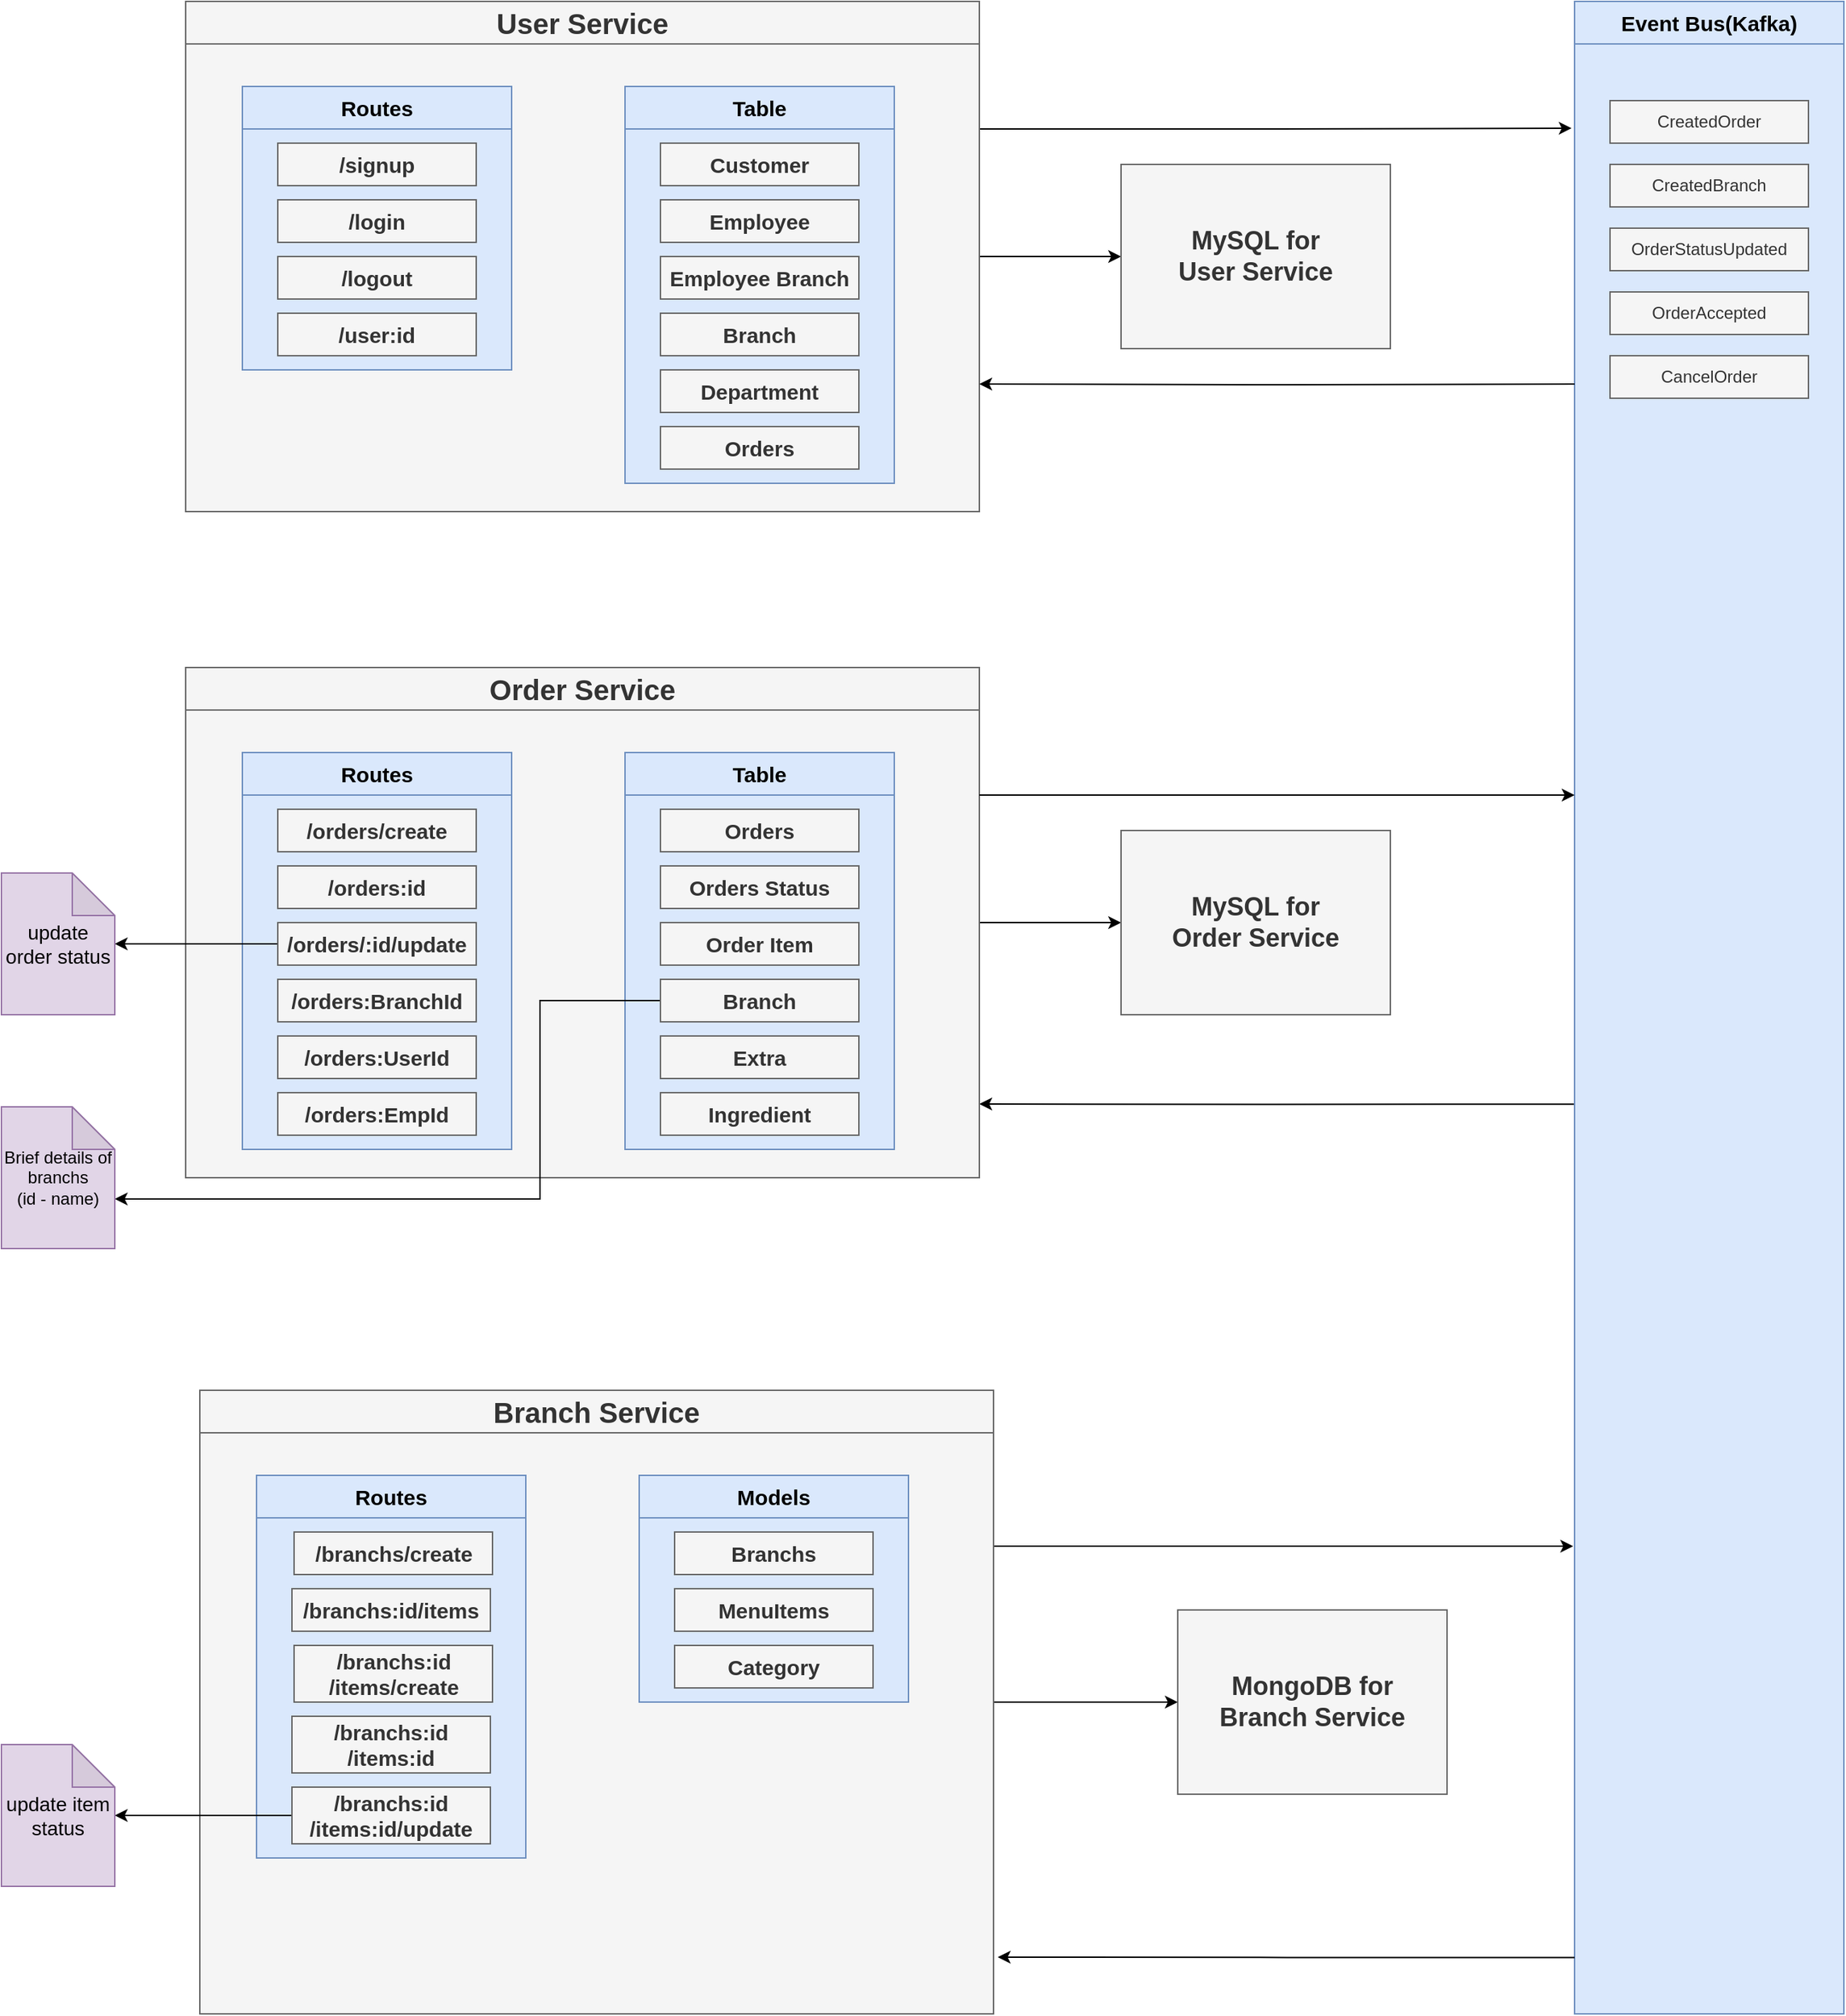 <mxfile version="15.2.9" type="device" pages="4"><diagram id="gjX5mN0F-u3Fe1r2Ud2U" name="routes of microservices"><mxGraphModel dx="2724" dy="762" grid="1" gridSize="10" guides="1" tooltips="1" connect="1" arrows="1" fold="1" page="1" pageScale="1" pageWidth="850" pageHeight="1100" math="0" shadow="0"><root><mxCell id="0"/><mxCell id="1" parent="0"/><mxCell id="JgMnxTpiQkMynEX2_5bx-23" style="edgeStyle=orthogonalEdgeStyle;rounded=0;orthogonalLoop=1;jettySize=auto;html=1;entryX=0;entryY=0.5;entryDx=0;entryDy=0;" parent="1" source="JgMnxTpiQkMynEX2_5bx-8" target="JgMnxTpiQkMynEX2_5bx-22" edge="1"><mxGeometry relative="1" as="geometry"/></mxCell><mxCell id="JgMnxTpiQkMynEX2_5bx-122" style="edgeStyle=orthogonalEdgeStyle;rounded=0;orthogonalLoop=1;jettySize=auto;html=1;exitX=1;exitY=0.25;exitDx=0;exitDy=0;entryX=-0.011;entryY=0.063;entryDx=0;entryDy=0;entryPerimeter=0;" parent="1" source="JgMnxTpiQkMynEX2_5bx-8" target="JgMnxTpiQkMynEX2_5bx-107" edge="1"><mxGeometry relative="1" as="geometry"/></mxCell><mxCell id="JgMnxTpiQkMynEX2_5bx-8" value="" style="rounded=0;whiteSpace=wrap;html=1;fillColor=#f5f5f5;strokeColor=#666666;fontColor=#333333;" parent="1" vertex="1"><mxGeometry x="80" y="20" width="560" height="360" as="geometry"/></mxCell><mxCell id="JgMnxTpiQkMynEX2_5bx-9" value="&lt;b&gt;&lt;font style=&quot;font-size: 20px&quot;&gt;User Service&lt;/font&gt;&lt;/b&gt;" style="rounded=0;whiteSpace=wrap;html=1;fillColor=#f5f5f5;strokeColor=#666666;fontColor=#333333;" parent="1" vertex="1"><mxGeometry x="80" y="20" width="560" height="30" as="geometry"/></mxCell><mxCell id="JgMnxTpiQkMynEX2_5bx-10" value="" style="rounded=0;whiteSpace=wrap;html=1;fillColor=#dae8fc;strokeColor=#6c8ebf;" parent="1" vertex="1"><mxGeometry x="120" y="80" width="190" height="200" as="geometry"/></mxCell><mxCell id="JgMnxTpiQkMynEX2_5bx-11" value="&lt;font size=&quot;1&quot;&gt;&lt;b style=&quot;font-size: 15px&quot;&gt;Routes&lt;/b&gt;&lt;/font&gt;" style="rounded=0;whiteSpace=wrap;html=1;fillColor=#dae8fc;strokeColor=#6c8ebf;" parent="1" vertex="1"><mxGeometry x="120" y="80" width="190" height="30" as="geometry"/></mxCell><mxCell id="JgMnxTpiQkMynEX2_5bx-12" value="" style="rounded=0;whiteSpace=wrap;html=1;fillColor=#dae8fc;strokeColor=#6c8ebf;" parent="1" vertex="1"><mxGeometry x="390" y="80" width="190" height="280" as="geometry"/></mxCell><mxCell id="JgMnxTpiQkMynEX2_5bx-13" value="&lt;font size=&quot;1&quot;&gt;&lt;b style=&quot;font-size: 15px&quot;&gt;Table&lt;/b&gt;&lt;/font&gt;" style="rounded=0;whiteSpace=wrap;html=1;fillColor=#dae8fc;strokeColor=#6c8ebf;" parent="1" vertex="1"><mxGeometry x="390" y="80" width="190" height="30" as="geometry"/></mxCell><mxCell id="JgMnxTpiQkMynEX2_5bx-16" value="&lt;font size=&quot;1&quot;&gt;&lt;b style=&quot;font-size: 15px&quot;&gt;/signup&lt;/b&gt;&lt;/font&gt;" style="rounded=0;whiteSpace=wrap;html=1;fillColor=#f5f5f5;strokeColor=#666666;fontColor=#333333;" parent="1" vertex="1"><mxGeometry x="145" y="120" width="140" height="30" as="geometry"/></mxCell><mxCell id="JgMnxTpiQkMynEX2_5bx-17" value="&lt;font size=&quot;1&quot;&gt;&lt;b style=&quot;font-size: 15px&quot;&gt;/login&lt;/b&gt;&lt;/font&gt;" style="rounded=0;whiteSpace=wrap;html=1;fillColor=#f5f5f5;strokeColor=#666666;fontColor=#333333;" parent="1" vertex="1"><mxGeometry x="145" y="160" width="140" height="30" as="geometry"/></mxCell><mxCell id="JgMnxTpiQkMynEX2_5bx-18" value="&lt;font size=&quot;1&quot;&gt;&lt;b style=&quot;font-size: 15px&quot;&gt;/logout&lt;/b&gt;&lt;/font&gt;" style="rounded=0;whiteSpace=wrap;html=1;fillColor=#f5f5f5;strokeColor=#666666;fontColor=#333333;" parent="1" vertex="1"><mxGeometry x="145" y="200" width="140" height="30" as="geometry"/></mxCell><mxCell id="JgMnxTpiQkMynEX2_5bx-19" value="&lt;font size=&quot;1&quot;&gt;&lt;b style=&quot;font-size: 15px&quot;&gt;/user:id&lt;/b&gt;&lt;/font&gt;" style="rounded=0;whiteSpace=wrap;html=1;fillColor=#f5f5f5;strokeColor=#666666;fontColor=#333333;" parent="1" vertex="1"><mxGeometry x="145" y="240" width="140" height="30" as="geometry"/></mxCell><mxCell id="JgMnxTpiQkMynEX2_5bx-22" value="&lt;b style=&quot;font-size: 18px&quot;&gt;MySQL for&lt;br&gt;User Service&lt;/b&gt;" style="rounded=0;whiteSpace=wrap;html=1;fillColor=#f5f5f5;strokeColor=#666666;fontColor=#333333;" parent="1" vertex="1"><mxGeometry x="740" y="135" width="190" height="130" as="geometry"/></mxCell><mxCell id="JgMnxTpiQkMynEX2_5bx-24" value="&lt;font size=&quot;1&quot;&gt;&lt;b style=&quot;font-size: 15px&quot;&gt;Customer&lt;/b&gt;&lt;/font&gt;" style="rounded=0;whiteSpace=wrap;html=1;fillColor=#f5f5f5;strokeColor=#666666;fontColor=#333333;" parent="1" vertex="1"><mxGeometry x="415" y="120" width="140" height="30" as="geometry"/></mxCell><mxCell id="JgMnxTpiQkMynEX2_5bx-51" style="edgeStyle=orthogonalEdgeStyle;rounded=0;orthogonalLoop=1;jettySize=auto;html=1;entryX=0;entryY=0.5;entryDx=0;entryDy=0;" parent="1" source="JgMnxTpiQkMynEX2_5bx-52" target="JgMnxTpiQkMynEX2_5bx-62" edge="1"><mxGeometry relative="1" as="geometry"/></mxCell><mxCell id="JgMnxTpiQkMynEX2_5bx-117" style="edgeStyle=orthogonalEdgeStyle;rounded=0;orthogonalLoop=1;jettySize=auto;html=1;exitX=0.011;exitY=0.548;exitDx=0;exitDy=0;exitPerimeter=0;" parent="1" source="JgMnxTpiQkMynEX2_5bx-107" edge="1"><mxGeometry relative="1" as="geometry"><mxPoint x="640" y="798" as="targetPoint"/></mxGeometry></mxCell><mxCell id="JgMnxTpiQkMynEX2_5bx-52" value="" style="rounded=0;whiteSpace=wrap;html=1;fillColor=#f5f5f5;strokeColor=#666666;fontColor=#333333;" parent="1" vertex="1"><mxGeometry x="80" y="490" width="560" height="360" as="geometry"/></mxCell><mxCell id="JgMnxTpiQkMynEX2_5bx-53" value="&lt;b&gt;&lt;font style=&quot;font-size: 20px&quot;&gt;Order Service&lt;/font&gt;&lt;/b&gt;" style="rounded=0;whiteSpace=wrap;html=1;fillColor=#f5f5f5;strokeColor=#666666;fontColor=#333333;" parent="1" vertex="1"><mxGeometry x="80" y="490" width="560" height="30" as="geometry"/></mxCell><mxCell id="JgMnxTpiQkMynEX2_5bx-54" value="" style="rounded=0;whiteSpace=wrap;html=1;fillColor=#dae8fc;strokeColor=#6c8ebf;" parent="1" vertex="1"><mxGeometry x="120" y="550" width="190" height="280" as="geometry"/></mxCell><mxCell id="JgMnxTpiQkMynEX2_5bx-55" value="&lt;font size=&quot;1&quot;&gt;&lt;b style=&quot;font-size: 15px&quot;&gt;Routes&lt;/b&gt;&lt;/font&gt;" style="rounded=0;whiteSpace=wrap;html=1;fillColor=#dae8fc;strokeColor=#6c8ebf;" parent="1" vertex="1"><mxGeometry x="120" y="550" width="190" height="30" as="geometry"/></mxCell><mxCell id="JgMnxTpiQkMynEX2_5bx-56" value="" style="rounded=0;whiteSpace=wrap;html=1;fillColor=#dae8fc;strokeColor=#6c8ebf;" parent="1" vertex="1"><mxGeometry x="390" y="550" width="190" height="280" as="geometry"/></mxCell><mxCell id="JgMnxTpiQkMynEX2_5bx-57" value="&lt;font size=&quot;1&quot;&gt;&lt;b style=&quot;font-size: 15px&quot;&gt;Table&lt;/b&gt;&lt;/font&gt;" style="rounded=0;whiteSpace=wrap;html=1;fillColor=#dae8fc;strokeColor=#6c8ebf;" parent="1" vertex="1"><mxGeometry x="390" y="550" width="190" height="30" as="geometry"/></mxCell><mxCell id="JgMnxTpiQkMynEX2_5bx-58" value="&lt;font size=&quot;1&quot;&gt;&lt;b style=&quot;font-size: 15px&quot;&gt;/orders/create&lt;/b&gt;&lt;/font&gt;" style="rounded=0;whiteSpace=wrap;html=1;fillColor=#f5f5f5;strokeColor=#666666;fontColor=#333333;" parent="1" vertex="1"><mxGeometry x="145" y="590" width="140" height="30" as="geometry"/></mxCell><mxCell id="JgMnxTpiQkMynEX2_5bx-59" value="&lt;font size=&quot;1&quot;&gt;&lt;b style=&quot;font-size: 15px&quot;&gt;/orders:id&lt;/b&gt;&lt;/font&gt;" style="rounded=0;whiteSpace=wrap;html=1;fillColor=#f5f5f5;strokeColor=#666666;fontColor=#333333;" parent="1" vertex="1"><mxGeometry x="145" y="630" width="140" height="30" as="geometry"/></mxCell><mxCell id="JgMnxTpiQkMynEX2_5bx-68" value="" style="edgeStyle=orthogonalEdgeStyle;rounded=0;orthogonalLoop=1;jettySize=auto;html=1;" parent="1" source="JgMnxTpiQkMynEX2_5bx-60" target="JgMnxTpiQkMynEX2_5bx-66" edge="1"><mxGeometry relative="1" as="geometry"/></mxCell><mxCell id="JgMnxTpiQkMynEX2_5bx-60" value="&lt;font size=&quot;1&quot;&gt;&lt;b style=&quot;font-size: 15px&quot;&gt;/orders/:id/update&lt;/b&gt;&lt;/font&gt;" style="rounded=0;whiteSpace=wrap;html=1;fillColor=#f5f5f5;strokeColor=#666666;fontColor=#333333;" parent="1" vertex="1"><mxGeometry x="145" y="670" width="140" height="30" as="geometry"/></mxCell><mxCell id="JgMnxTpiQkMynEX2_5bx-62" value="&lt;b style=&quot;font-size: 18px&quot;&gt;MySQL for&lt;br&gt;Order Service&lt;/b&gt;" style="rounded=0;whiteSpace=wrap;html=1;fillColor=#f5f5f5;strokeColor=#666666;fontColor=#333333;" parent="1" vertex="1"><mxGeometry x="740" y="605" width="190" height="130" as="geometry"/></mxCell><mxCell id="JgMnxTpiQkMynEX2_5bx-63" value="&lt;font size=&quot;1&quot;&gt;&lt;b style=&quot;font-size: 15px&quot;&gt;Orders&lt;/b&gt;&lt;/font&gt;" style="rounded=0;whiteSpace=wrap;html=1;fillColor=#f5f5f5;strokeColor=#666666;fontColor=#333333;" parent="1" vertex="1"><mxGeometry x="415" y="590" width="140" height="30" as="geometry"/></mxCell><mxCell id="JgMnxTpiQkMynEX2_5bx-66" value="&lt;font style=&quot;font-size: 14px&quot;&gt;update order status&lt;/font&gt;" style="shape=note;whiteSpace=wrap;html=1;backgroundOutline=1;darkOpacity=0.05;fillColor=#e1d5e7;strokeColor=#9673a6;" parent="1" vertex="1"><mxGeometry x="-50" y="635" width="80" height="100" as="geometry"/></mxCell><mxCell id="JgMnxTpiQkMynEX2_5bx-99" style="edgeStyle=orthogonalEdgeStyle;rounded=0;orthogonalLoop=1;jettySize=auto;html=1;" parent="1" source="JgMnxTpiQkMynEX2_5bx-70" target="JgMnxTpiQkMynEX2_5bx-98" edge="1"><mxGeometry relative="1" as="geometry"/></mxCell><mxCell id="JgMnxTpiQkMynEX2_5bx-115" style="edgeStyle=orthogonalEdgeStyle;rounded=0;orthogonalLoop=1;jettySize=auto;html=1;exitX=1;exitY=0.25;exitDx=0;exitDy=0;" parent="1" source="JgMnxTpiQkMynEX2_5bx-70" edge="1"><mxGeometry relative="1" as="geometry"><mxPoint x="1059" y="1110" as="targetPoint"/></mxGeometry></mxCell><mxCell id="JgMnxTpiQkMynEX2_5bx-70" value="" style="rounded=0;whiteSpace=wrap;html=1;fillColor=#f5f5f5;strokeColor=#666666;fontColor=#333333;" parent="1" vertex="1"><mxGeometry x="90" y="1000" width="560" height="440" as="geometry"/></mxCell><mxCell id="JgMnxTpiQkMynEX2_5bx-71" value="&lt;b&gt;&lt;font style=&quot;font-size: 20px&quot;&gt;Branch Service&lt;/font&gt;&lt;/b&gt;" style="rounded=0;whiteSpace=wrap;html=1;fillColor=#f5f5f5;strokeColor=#666666;fontColor=#333333;" parent="1" vertex="1"><mxGeometry x="90" y="1000" width="560" height="30" as="geometry"/></mxCell><mxCell id="JgMnxTpiQkMynEX2_5bx-72" value="" style="rounded=0;whiteSpace=wrap;html=1;fillColor=#dae8fc;strokeColor=#6c8ebf;" parent="1" vertex="1"><mxGeometry x="130" y="1060" width="190" height="270" as="geometry"/></mxCell><mxCell id="JgMnxTpiQkMynEX2_5bx-73" value="&lt;font size=&quot;1&quot;&gt;&lt;b style=&quot;font-size: 15px&quot;&gt;Routes&lt;/b&gt;&lt;/font&gt;" style="rounded=0;whiteSpace=wrap;html=1;fillColor=#dae8fc;strokeColor=#6c8ebf;" parent="1" vertex="1"><mxGeometry x="130" y="1060" width="190" height="30" as="geometry"/></mxCell><mxCell id="JgMnxTpiQkMynEX2_5bx-74" value="" style="rounded=0;whiteSpace=wrap;html=1;fillColor=#dae8fc;strokeColor=#6c8ebf;" parent="1" vertex="1"><mxGeometry x="400" y="1060" width="190" height="160" as="geometry"/></mxCell><mxCell id="JgMnxTpiQkMynEX2_5bx-75" value="&lt;font size=&quot;1&quot;&gt;&lt;b style=&quot;font-size: 15px&quot;&gt;Models&lt;/b&gt;&lt;/font&gt;" style="rounded=0;whiteSpace=wrap;html=1;fillColor=#dae8fc;strokeColor=#6c8ebf;" parent="1" vertex="1"><mxGeometry x="400" y="1060" width="190" height="30" as="geometry"/></mxCell><mxCell id="JgMnxTpiQkMynEX2_5bx-76" value="&lt;font size=&quot;1&quot;&gt;&lt;b style=&quot;font-size: 15px&quot;&gt;/branchs/create&lt;/b&gt;&lt;/font&gt;" style="rounded=0;whiteSpace=wrap;html=1;fillColor=#f5f5f5;strokeColor=#666666;fontColor=#333333;" parent="1" vertex="1"><mxGeometry x="156.5" y="1100" width="140" height="30" as="geometry"/></mxCell><mxCell id="JgMnxTpiQkMynEX2_5bx-77" value="&lt;font size=&quot;1&quot;&gt;&lt;b style=&quot;font-size: 15px&quot;&gt;/branchs:id/items&lt;/b&gt;&lt;/font&gt;" style="rounded=0;whiteSpace=wrap;html=1;fillColor=#f5f5f5;strokeColor=#666666;fontColor=#333333;" parent="1" vertex="1"><mxGeometry x="155" y="1140" width="140" height="30" as="geometry"/></mxCell><mxCell id="JgMnxTpiQkMynEX2_5bx-79" value="&lt;b style=&quot;font-size: 15px&quot;&gt;/branchs:id&lt;br&gt;/items/create&lt;/b&gt;" style="rounded=0;whiteSpace=wrap;html=1;fillColor=#f5f5f5;strokeColor=#666666;fontColor=#333333;" parent="1" vertex="1"><mxGeometry x="156.5" y="1180" width="140" height="40" as="geometry"/></mxCell><mxCell id="JgMnxTpiQkMynEX2_5bx-80" value="&lt;font size=&quot;1&quot;&gt;&lt;b style=&quot;font-size: 15px&quot;&gt;Branchs&lt;/b&gt;&lt;/font&gt;" style="rounded=0;whiteSpace=wrap;html=1;fillColor=#f5f5f5;strokeColor=#666666;fontColor=#333333;" parent="1" vertex="1"><mxGeometry x="425" y="1100" width="140" height="30" as="geometry"/></mxCell><mxCell id="JgMnxTpiQkMynEX2_5bx-96" style="edgeStyle=orthogonalEdgeStyle;rounded=0;orthogonalLoop=1;jettySize=auto;html=1;exitX=0;exitY=0.5;exitDx=0;exitDy=0;" parent="1" target="JgMnxTpiQkMynEX2_5bx-95" edge="1" source="JgMnxTpiQkMynEX2_5bx-124"><mxGeometry relative="1" as="geometry"><mxPoint x="156.5" y="1350" as="sourcePoint"/></mxGeometry></mxCell><mxCell id="JgMnxTpiQkMynEX2_5bx-94" value="&lt;b style=&quot;font-size: 15px&quot;&gt;/branchs:id&lt;br&gt;/items:id&lt;/b&gt;" style="rounded=0;whiteSpace=wrap;html=1;fillColor=#f5f5f5;strokeColor=#666666;fontColor=#333333;" parent="1" vertex="1"><mxGeometry x="155" y="1230" width="140" height="40" as="geometry"/></mxCell><mxCell id="JgMnxTpiQkMynEX2_5bx-95" value="&lt;font style=&quot;font-size: 14px&quot;&gt;update item status&lt;/font&gt;" style="shape=note;whiteSpace=wrap;html=1;backgroundOutline=1;darkOpacity=0.05;fillColor=#e1d5e7;strokeColor=#9673a6;" parent="1" vertex="1"><mxGeometry x="-50" y="1250" width="80" height="100" as="geometry"/></mxCell><mxCell id="JgMnxTpiQkMynEX2_5bx-97" value="&lt;font size=&quot;1&quot;&gt;&lt;b style=&quot;font-size: 15px&quot;&gt;MenuItems&lt;br&gt;&lt;/b&gt;&lt;/font&gt;" style="rounded=0;whiteSpace=wrap;html=1;fillColor=#f5f5f5;strokeColor=#666666;fontColor=#333333;" parent="1" vertex="1"><mxGeometry x="425" y="1140" width="140" height="30" as="geometry"/></mxCell><mxCell id="JgMnxTpiQkMynEX2_5bx-98" value="&lt;b style=&quot;font-size: 18px&quot;&gt;MongoDB for&lt;br&gt;Branch Service&lt;/b&gt;" style="rounded=0;whiteSpace=wrap;html=1;fillColor=#f5f5f5;strokeColor=#666666;fontColor=#333333;" parent="1" vertex="1"><mxGeometry x="780" y="1155" width="190" height="130" as="geometry"/></mxCell><mxCell id="JgMnxTpiQkMynEX2_5bx-100" value="&lt;font size=&quot;1&quot;&gt;&lt;b style=&quot;font-size: 15px&quot;&gt;Orders&lt;/b&gt;&lt;/font&gt;" style="rounded=0;whiteSpace=wrap;html=1;fillColor=#f5f5f5;strokeColor=#666666;fontColor=#333333;" parent="1" vertex="1"><mxGeometry x="415" y="320" width="140" height="30" as="geometry"/></mxCell><mxCell id="JgMnxTpiQkMynEX2_5bx-103" value="&lt;font size=&quot;1&quot;&gt;&lt;b style=&quot;font-size: 15px&quot;&gt;Orders Status&lt;/b&gt;&lt;/font&gt;" style="rounded=0;whiteSpace=wrap;html=1;fillColor=#f5f5f5;strokeColor=#666666;fontColor=#333333;" parent="1" vertex="1"><mxGeometry x="415" y="630" width="140" height="30" as="geometry"/></mxCell><mxCell id="JgMnxTpiQkMynEX2_5bx-106" style="edgeStyle=orthogonalEdgeStyle;rounded=0;orthogonalLoop=1;jettySize=auto;html=1;exitX=0;exitY=0.5;exitDx=0;exitDy=0;entryX=0;entryY=0;entryDx=80;entryDy=65;entryPerimeter=0;" parent="1" source="LYbk55nqM_P-4osaIyl1-2" target="JgMnxTpiQkMynEX2_5bx-105" edge="1"><mxGeometry relative="1" as="geometry"><mxPoint x="60" y="865" as="targetPoint"/><Array as="points"><mxPoint x="330" y="725"/><mxPoint x="330" y="865"/><mxPoint x="30" y="865"/></Array></mxGeometry></mxCell><mxCell id="JgMnxTpiQkMynEX2_5bx-104" value="&lt;font size=&quot;1&quot;&gt;&lt;b style=&quot;font-size: 15px&quot;&gt;Order Item&lt;/b&gt;&lt;/font&gt;" style="rounded=0;whiteSpace=wrap;html=1;fillColor=#f5f5f5;strokeColor=#666666;fontColor=#333333;" parent="1" vertex="1"><mxGeometry x="415" y="670" width="140" height="30" as="geometry"/></mxCell><mxCell id="JgMnxTpiQkMynEX2_5bx-105" value="Brief details of branchs&lt;br&gt;(id - name)" style="shape=note;whiteSpace=wrap;html=1;backgroundOutline=1;darkOpacity=0.05;fillColor=#e1d5e7;strokeColor=#9673a6;" parent="1" vertex="1"><mxGeometry x="-50" y="800" width="80" height="100" as="geometry"/></mxCell><mxCell id="JgMnxTpiQkMynEX2_5bx-107" value="" style="rounded=0;whiteSpace=wrap;html=1;fillColor=#dae8fc;strokeColor=#6c8ebf;" parent="1" vertex="1"><mxGeometry x="1060" y="20" width="190" height="1420" as="geometry"/></mxCell><mxCell id="JgMnxTpiQkMynEX2_5bx-108" value="&lt;font size=&quot;1&quot;&gt;&lt;b style=&quot;font-size: 15px&quot;&gt;Event Bus(Kafka)&lt;/b&gt;&lt;/font&gt;" style="rounded=0;whiteSpace=wrap;html=1;fillColor=#dae8fc;strokeColor=#6c8ebf;" parent="1" vertex="1"><mxGeometry x="1060" y="20" width="190" height="30" as="geometry"/></mxCell><mxCell id="JgMnxTpiQkMynEX2_5bx-110" value="CreatedOrder" style="rounded=0;whiteSpace=wrap;html=1;fillColor=#f5f5f5;strokeColor=#666666;fontColor=#333333;" parent="1" vertex="1"><mxGeometry x="1085" y="90" width="140" height="30" as="geometry"/></mxCell><mxCell id="JgMnxTpiQkMynEX2_5bx-113" value="CreatedBranch" style="rounded=0;whiteSpace=wrap;html=1;fillColor=#f5f5f5;strokeColor=#666666;fontColor=#333333;" parent="1" vertex="1"><mxGeometry x="1085" y="135" width="140" height="30" as="geometry"/></mxCell><mxCell id="JgMnxTpiQkMynEX2_5bx-114" value="OrderStatusUpdated" style="rounded=0;whiteSpace=wrap;html=1;fillColor=#f5f5f5;strokeColor=#666666;fontColor=#333333;" parent="1" vertex="1"><mxGeometry x="1085" y="180" width="140" height="30" as="geometry"/></mxCell><mxCell id="JgMnxTpiQkMynEX2_5bx-120" style="edgeStyle=orthogonalEdgeStyle;rounded=0;orthogonalLoop=1;jettySize=auto;html=1;exitX=0;exitY=0.972;exitDx=0;exitDy=0;exitPerimeter=0;" parent="1" source="JgMnxTpiQkMynEX2_5bx-107" edge="1"><mxGeometry relative="1" as="geometry"><mxPoint x="1060" y="1270" as="sourcePoint"/><mxPoint x="653" y="1400" as="targetPoint"/></mxGeometry></mxCell><mxCell id="JgMnxTpiQkMynEX2_5bx-121" style="edgeStyle=orthogonalEdgeStyle;rounded=0;orthogonalLoop=1;jettySize=auto;html=1;exitX=1;exitY=0.25;exitDx=0;exitDy=0;" parent="1" source="JgMnxTpiQkMynEX2_5bx-52" edge="1"><mxGeometry relative="1" as="geometry"><mxPoint x="650" y="770" as="sourcePoint"/><mxPoint x="1060" y="580" as="targetPoint"/></mxGeometry></mxCell><mxCell id="JgMnxTpiQkMynEX2_5bx-123" style="edgeStyle=orthogonalEdgeStyle;rounded=0;orthogonalLoop=1;jettySize=auto;html=1;entryX=1;entryY=0.75;entryDx=0;entryDy=0;" parent="1" target="JgMnxTpiQkMynEX2_5bx-8" edge="1"><mxGeometry relative="1" as="geometry"><mxPoint x="1060" y="290" as="sourcePoint"/><mxPoint x="1070.95" y="120.45" as="targetPoint"/></mxGeometry></mxCell><mxCell id="JgMnxTpiQkMynEX2_5bx-124" value="&lt;b style=&quot;font-size: 15px&quot;&gt;/branchs:id&lt;br&gt;/items:id/update&lt;/b&gt;" style="rounded=0;whiteSpace=wrap;html=1;fillColor=#f5f5f5;strokeColor=#666666;fontColor=#333333;" parent="1" vertex="1"><mxGeometry x="155" y="1280" width="140" height="40" as="geometry"/></mxCell><mxCell id="LYbk55nqM_P-4osaIyl1-1" value="&lt;font size=&quot;1&quot;&gt;&lt;b style=&quot;font-size: 15px&quot;&gt;Category&lt;br&gt;&lt;/b&gt;&lt;/font&gt;" style="rounded=0;whiteSpace=wrap;html=1;fillColor=#f5f5f5;strokeColor=#666666;fontColor=#333333;" vertex="1" parent="1"><mxGeometry x="425" y="1180" width="140" height="30" as="geometry"/></mxCell><mxCell id="LYbk55nqM_P-4osaIyl1-2" value="&lt;font size=&quot;1&quot;&gt;&lt;b style=&quot;font-size: 15px&quot;&gt;Branch&lt;/b&gt;&lt;/font&gt;" style="rounded=0;whiteSpace=wrap;html=1;fillColor=#f5f5f5;strokeColor=#666666;fontColor=#333333;" vertex="1" parent="1"><mxGeometry x="415" y="710" width="140" height="30" as="geometry"/></mxCell><mxCell id="LYbk55nqM_P-4osaIyl1-3" value="&lt;font size=&quot;1&quot;&gt;&lt;b style=&quot;font-size: 15px&quot;&gt;Extra&lt;/b&gt;&lt;/font&gt;" style="rounded=0;whiteSpace=wrap;html=1;fillColor=#f5f5f5;strokeColor=#666666;fontColor=#333333;" vertex="1" parent="1"><mxGeometry x="415" y="750" width="140" height="30" as="geometry"/></mxCell><mxCell id="LYbk55nqM_P-4osaIyl1-4" value="&lt;font size=&quot;1&quot;&gt;&lt;b style=&quot;font-size: 15px&quot;&gt;Ingredient&lt;/b&gt;&lt;/font&gt;" style="rounded=0;whiteSpace=wrap;html=1;fillColor=#f5f5f5;strokeColor=#666666;fontColor=#333333;" vertex="1" parent="1"><mxGeometry x="415" y="790" width="140" height="30" as="geometry"/></mxCell><mxCell id="LYbk55nqM_P-4osaIyl1-5" value="&lt;font size=&quot;1&quot;&gt;&lt;b style=&quot;font-size: 15px&quot;&gt;Employee&lt;/b&gt;&lt;/font&gt;" style="rounded=0;whiteSpace=wrap;html=1;fillColor=#f5f5f5;strokeColor=#666666;fontColor=#333333;" vertex="1" parent="1"><mxGeometry x="415" y="160" width="140" height="30" as="geometry"/></mxCell><mxCell id="LYbk55nqM_P-4osaIyl1-6" value="&lt;font size=&quot;1&quot;&gt;&lt;b style=&quot;font-size: 15px&quot;&gt;Employee Branch&lt;/b&gt;&lt;/font&gt;" style="rounded=0;whiteSpace=wrap;html=1;fillColor=#f5f5f5;strokeColor=#666666;fontColor=#333333;" vertex="1" parent="1"><mxGeometry x="415" y="200" width="140" height="30" as="geometry"/></mxCell><mxCell id="LYbk55nqM_P-4osaIyl1-7" value="&lt;font size=&quot;1&quot;&gt;&lt;b style=&quot;font-size: 15px&quot;&gt;Branch&lt;/b&gt;&lt;/font&gt;" style="rounded=0;whiteSpace=wrap;html=1;fillColor=#f5f5f5;strokeColor=#666666;fontColor=#333333;" vertex="1" parent="1"><mxGeometry x="415" y="240" width="140" height="30" as="geometry"/></mxCell><mxCell id="LYbk55nqM_P-4osaIyl1-8" value="&lt;font size=&quot;1&quot;&gt;&lt;b style=&quot;font-size: 15px&quot;&gt;Department&lt;/b&gt;&lt;/font&gt;" style="rounded=0;whiteSpace=wrap;html=1;fillColor=#f5f5f5;strokeColor=#666666;fontColor=#333333;" vertex="1" parent="1"><mxGeometry x="415" y="280" width="140" height="30" as="geometry"/></mxCell><mxCell id="U-ZQJ5EXeUUC41mJSK_p-2" value="&lt;font size=&quot;1&quot;&gt;&lt;b style=&quot;font-size: 15px&quot;&gt;/orders:BranchId&lt;/b&gt;&lt;/font&gt;" style="rounded=0;whiteSpace=wrap;html=1;fillColor=#f5f5f5;strokeColor=#666666;fontColor=#333333;" vertex="1" parent="1"><mxGeometry x="145" y="710" width="140" height="30" as="geometry"/></mxCell><mxCell id="U-ZQJ5EXeUUC41mJSK_p-3" value="&lt;font size=&quot;1&quot;&gt;&lt;b style=&quot;font-size: 15px&quot;&gt;/orders:UserId&lt;/b&gt;&lt;/font&gt;" style="rounded=0;whiteSpace=wrap;html=1;fillColor=#f5f5f5;strokeColor=#666666;fontColor=#333333;" vertex="1" parent="1"><mxGeometry x="145" y="750" width="140" height="30" as="geometry"/></mxCell><mxCell id="U-ZQJ5EXeUUC41mJSK_p-4" value="&lt;font size=&quot;1&quot;&gt;&lt;b style=&quot;font-size: 15px&quot;&gt;/orders:EmpId&lt;/b&gt;&lt;/font&gt;" style="rounded=0;whiteSpace=wrap;html=1;fillColor=#f5f5f5;strokeColor=#666666;fontColor=#333333;" vertex="1" parent="1"><mxGeometry x="145" y="790" width="140" height="30" as="geometry"/></mxCell><mxCell id="U-ZQJ5EXeUUC41mJSK_p-5" value="OrderAccepted" style="rounded=0;whiteSpace=wrap;html=1;fillColor=#f5f5f5;strokeColor=#666666;fontColor=#333333;" vertex="1" parent="1"><mxGeometry x="1085" y="225" width="140" height="30" as="geometry"/></mxCell><mxCell id="U-ZQJ5EXeUUC41mJSK_p-6" value="CancelOrder" style="rounded=0;whiteSpace=wrap;html=1;fillColor=#f5f5f5;strokeColor=#666666;fontColor=#333333;" vertex="1" parent="1"><mxGeometry x="1085" y="270" width="140" height="30" as="geometry"/></mxCell></root></mxGraphModel></diagram><diagram id="MYneI5d0r73UGChYN2cp" name="kubernetes comunication"><mxGraphModel dx="1874" dy="762" grid="1" gridSize="10" guides="1" tooltips="1" connect="1" arrows="1" fold="1" page="1" pageScale="1" pageWidth="850" pageHeight="1100" math="0" shadow="0"><root><mxCell id="Z1D8fP_1W4MJ8vGwT7nb-0"/><mxCell id="Z1D8fP_1W4MJ8vGwT7nb-1" parent="Z1D8fP_1W4MJ8vGwT7nb-0"/><mxCell id="b1BaIpXYy5uYJm1EMQRi-0" value="" style="rounded=0;whiteSpace=wrap;html=1;fillColor=#f5f5f5;strokeColor=#666666;fontColor=#333333;" parent="Z1D8fP_1W4MJ8vGwT7nb-1" vertex="1"><mxGeometry x="150" y="385" width="860" height="295" as="geometry"/></mxCell><mxCell id="b1BaIpXYy5uYJm1EMQRi-1" value="&lt;b&gt;&lt;font style=&quot;font-size: 20px&quot;&gt;Kubernetes cluster&lt;/font&gt;&lt;/b&gt;" style="rounded=0;whiteSpace=wrap;html=1;fillColor=#f5f5f5;strokeColor=#666666;fontColor=#333333;" parent="Z1D8fP_1W4MJ8vGwT7nb-1" vertex="1"><mxGeometry x="150" y="385" width="860" height="30" as="geometry"/></mxCell><mxCell id="b1BaIpXYy5uYJm1EMQRi-2" value="" style="rounded=0;whiteSpace=wrap;html=1;" parent="Z1D8fP_1W4MJ8vGwT7nb-1" vertex="1"><mxGeometry x="180" y="435" width="820" height="225" as="geometry"/></mxCell><mxCell id="b1BaIpXYy5uYJm1EMQRi-3" value="&lt;font size=&quot;1&quot;&gt;&lt;b style=&quot;font-size: 15px&quot;&gt;Node&lt;/b&gt;&lt;/font&gt;" style="rounded=1;whiteSpace=wrap;html=1;" parent="Z1D8fP_1W4MJ8vGwT7nb-1" vertex="1"><mxGeometry x="180" y="435" width="820" height="30" as="geometry"/></mxCell><mxCell id="b1BaIpXYy5uYJm1EMQRi-17" value="" style="rounded=0;whiteSpace=wrap;html=1;fillColor=#f5f5f5;strokeColor=#666666;fontColor=#333333;" parent="Z1D8fP_1W4MJ8vGwT7nb-1" vertex="1"><mxGeometry x="560" y="500" width="120" height="140" as="geometry"/></mxCell><mxCell id="b1BaIpXYy5uYJm1EMQRi-4" value="" style="rounded=0;whiteSpace=wrap;html=1;fillColor=#f5f5f5;strokeColor=#666666;fontColor=#333333;" parent="Z1D8fP_1W4MJ8vGwT7nb-1" vertex="1"><mxGeometry x="480" y="490" width="190" height="140" as="geometry"/></mxCell><mxCell id="b1BaIpXYy5uYJm1EMQRi-15" value="&lt;b&gt;&lt;font style=&quot;font-size: 14px&quot;&gt;User Service Image&lt;/font&gt;&lt;/b&gt;" style="rounded=0;whiteSpace=wrap;html=1;fillColor=#dae8fc;strokeColor=#6c8ebf;" parent="Z1D8fP_1W4MJ8vGwT7nb-1" vertex="1"><mxGeometry x="495" y="535" width="160" height="50" as="geometry"/></mxCell><mxCell id="b1BaIpXYy5uYJm1EMQRi-5" value="&lt;font size=&quot;1&quot;&gt;&lt;b style=&quot;font-size: 15px&quot;&gt;Pods&lt;/b&gt;&lt;/font&gt;" style="rounded=0;whiteSpace=wrap;html=1;fillColor=#f5f5f5;strokeColor=#666666;fontColor=#333333;" parent="Z1D8fP_1W4MJ8vGwT7nb-1" vertex="1"><mxGeometry x="480" y="490" width="190" height="30" as="geometry"/></mxCell><mxCell id="b1BaIpXYy5uYJm1EMQRi-16" value="&lt;font size=&quot;1&quot;&gt;&lt;b style=&quot;font-size: 14px&quot;&gt;ClusterIP Service&lt;/b&gt;&lt;/font&gt;" style="rounded=0;whiteSpace=wrap;html=1;fillColor=#f8cecc;strokeColor=#b85450;" parent="Z1D8fP_1W4MJ8vGwT7nb-1" vertex="1"><mxGeometry x="480" y="610" width="130" height="30" as="geometry"/></mxCell><mxCell id="b1BaIpXYy5uYJm1EMQRi-18" value="&lt;font size=&quot;1&quot;&gt;&lt;b style=&quot;font-size: 14px&quot;&gt;Deployment&lt;/b&gt;&lt;/font&gt;" style="rounded=0;whiteSpace=wrap;html=1;fillColor=#fff2cc;strokeColor=#d6b656;" parent="Z1D8fP_1W4MJ8vGwT7nb-1" vertex="1"><mxGeometry x="610" y="610" width="90" height="30" as="geometry"/></mxCell><mxCell id="b1BaIpXYy5uYJm1EMQRi-19" value="" style="rounded=0;whiteSpace=wrap;html=1;fillColor=#f5f5f5;strokeColor=#666666;fontColor=#333333;" parent="Z1D8fP_1W4MJ8vGwT7nb-1" vertex="1"><mxGeometry x="850" y="495" width="120" height="140" as="geometry"/></mxCell><mxCell id="b1BaIpXYy5uYJm1EMQRi-20" value="" style="rounded=0;whiteSpace=wrap;html=1;fillColor=#f5f5f5;strokeColor=#666666;fontColor=#333333;" parent="Z1D8fP_1W4MJ8vGwT7nb-1" vertex="1"><mxGeometry x="770" y="485" width="190" height="140" as="geometry"/></mxCell><mxCell id="b1BaIpXYy5uYJm1EMQRi-21" value="&lt;b&gt;&lt;font style=&quot;font-size: 14px&quot;&gt;Order Service Image&lt;/font&gt;&lt;/b&gt;" style="rounded=0;whiteSpace=wrap;html=1;fillColor=#dae8fc;strokeColor=#6c8ebf;" parent="Z1D8fP_1W4MJ8vGwT7nb-1" vertex="1"><mxGeometry x="785" y="530" width="160" height="50" as="geometry"/></mxCell><mxCell id="b1BaIpXYy5uYJm1EMQRi-22" value="&lt;font size=&quot;1&quot;&gt;&lt;b style=&quot;font-size: 15px&quot;&gt;Pods&lt;/b&gt;&lt;/font&gt;" style="rounded=0;whiteSpace=wrap;html=1;fillColor=#f5f5f5;strokeColor=#666666;fontColor=#333333;" parent="Z1D8fP_1W4MJ8vGwT7nb-1" vertex="1"><mxGeometry x="770" y="485" width="190" height="30" as="geometry"/></mxCell><mxCell id="b1BaIpXYy5uYJm1EMQRi-23" value="&lt;font size=&quot;1&quot;&gt;&lt;b style=&quot;font-size: 14px&quot;&gt;ClusterIP Service&lt;/b&gt;&lt;/font&gt;" style="rounded=0;whiteSpace=wrap;html=1;fillColor=#f8cecc;strokeColor=#b85450;" parent="Z1D8fP_1W4MJ8vGwT7nb-1" vertex="1"><mxGeometry x="770" y="605" width="130" height="30" as="geometry"/></mxCell><mxCell id="b1BaIpXYy5uYJm1EMQRi-24" value="&lt;font size=&quot;1&quot;&gt;&lt;b style=&quot;font-size: 14px&quot;&gt;Deployment&lt;/b&gt;&lt;/font&gt;" style="rounded=0;whiteSpace=wrap;html=1;fillColor=#fff2cc;strokeColor=#d6b656;" parent="Z1D8fP_1W4MJ8vGwT7nb-1" vertex="1"><mxGeometry x="900" y="605" width="90" height="30" as="geometry"/></mxCell><mxCell id="S2-AqfFl3df1nfKSjMVm-0" value="" style="rounded=0;whiteSpace=wrap;html=1;fillColor=#f5f5f5;strokeColor=#666666;fontColor=#333333;" parent="Z1D8fP_1W4MJ8vGwT7nb-1" vertex="1"><mxGeometry x="280" y="495" width="120" height="140" as="geometry"/></mxCell><mxCell id="S2-AqfFl3df1nfKSjMVm-1" value="" style="rounded=0;whiteSpace=wrap;html=1;fillColor=#f5f5f5;strokeColor=#666666;fontColor=#333333;" parent="Z1D8fP_1W4MJ8vGwT7nb-1" vertex="1"><mxGeometry x="200" y="485" width="190" height="140" as="geometry"/></mxCell><mxCell id="S2-AqfFl3df1nfKSjMVm-2" value="&lt;b&gt;&lt;font style=&quot;font-size: 14px&quot;&gt;Branch Service Image&lt;/font&gt;&lt;/b&gt;" style="rounded=0;whiteSpace=wrap;html=1;fillColor=#dae8fc;strokeColor=#6c8ebf;" parent="Z1D8fP_1W4MJ8vGwT7nb-1" vertex="1"><mxGeometry x="215" y="530" width="160" height="50" as="geometry"/></mxCell><mxCell id="S2-AqfFl3df1nfKSjMVm-3" value="&lt;font size=&quot;1&quot;&gt;&lt;b style=&quot;font-size: 15px&quot;&gt;Pods&lt;/b&gt;&lt;/font&gt;" style="rounded=0;whiteSpace=wrap;html=1;fillColor=#f5f5f5;strokeColor=#666666;fontColor=#333333;" parent="Z1D8fP_1W4MJ8vGwT7nb-1" vertex="1"><mxGeometry x="200" y="485" width="190" height="30" as="geometry"/></mxCell><mxCell id="S2-AqfFl3df1nfKSjMVm-4" value="&lt;font size=&quot;1&quot;&gt;&lt;b style=&quot;font-size: 14px&quot;&gt;ClusterIP Service&lt;/b&gt;&lt;/font&gt;" style="rounded=0;whiteSpace=wrap;html=1;fillColor=#f8cecc;strokeColor=#b85450;" parent="Z1D8fP_1W4MJ8vGwT7nb-1" vertex="1"><mxGeometry x="200" y="605" width="130" height="30" as="geometry"/></mxCell><mxCell id="S2-AqfFl3df1nfKSjMVm-5" value="&lt;font size=&quot;1&quot;&gt;&lt;b style=&quot;font-size: 14px&quot;&gt;Deployment&lt;/b&gt;&lt;/font&gt;" style="rounded=0;whiteSpace=wrap;html=1;fillColor=#fff2cc;strokeColor=#d6b656;" parent="Z1D8fP_1W4MJ8vGwT7nb-1" vertex="1"><mxGeometry x="330" y="605" width="90" height="30" as="geometry"/></mxCell><mxCell id="S2-AqfFl3df1nfKSjMVm-44" value="&lt;b&gt;&lt;font style=&quot;font-size: 18px&quot;&gt;ClusterIP sevice allows others pods to comunicate with each others&lt;/font&gt;&lt;/b&gt;" style="rounded=0;whiteSpace=wrap;html=1;fillColor=#d5e8d4;strokeColor=#82b366;" parent="Z1D8fP_1W4MJ8vGwT7nb-1" vertex="1"><mxGeometry x="160" y="740" width="860" height="60" as="geometry"/></mxCell><mxCell id="S2-AqfFl3df1nfKSjMVm-45" value="&lt;b&gt;&lt;font style=&quot;font-size: 18px&quot;&gt;Deployment sevice apply changes to &lt;/font&gt;&lt;/b&gt;&lt;b&gt;&lt;font style=&quot;font-size: 18px&quot;&gt;pods&lt;/font&gt;&lt;/b&gt;&lt;b&gt;&lt;font style=&quot;font-size: 18px&quot;&gt;&lt;br&gt;and make sure that all pods is running sucessfully&lt;br&gt;&lt;/font&gt;&lt;/b&gt;" style="rounded=0;whiteSpace=wrap;html=1;fillColor=#d5e8d4;strokeColor=#82b366;" parent="Z1D8fP_1W4MJ8vGwT7nb-1" vertex="1"><mxGeometry x="160" y="830" width="860" height="60" as="geometry"/></mxCell></root></mxGraphModel></diagram><diagram id="EuZn9d5jvvoNld4x6McB" name="Order DB Diagram"><mxGraphModel dx="1874" dy="762" grid="1" gridSize="10" guides="1" tooltips="1" connect="1" arrows="1" fold="1" page="1" pageScale="1" pageWidth="850" pageHeight="1100" math="0" shadow="0"><root><mxCell id="Ho-nNrx01n5lKmMtWz6F-0"/><mxCell id="Ho-nNrx01n5lKmMtWz6F-1" parent="Ho-nNrx01n5lKmMtWz6F-0"/><mxCell id="Ho-nNrx01n5lKmMtWz6F-26" value="Order" style="swimlane;childLayout=stackLayout;horizontal=1;startSize=30;horizontalStack=0;rounded=0;fontSize=14;fontStyle=0;strokeWidth=2;resizeParent=0;resizeLast=1;shadow=1;dashed=0;align=center;fillColor=#EDD7BE;" vertex="1" parent="Ho-nNrx01n5lKmMtWz6F-1"><mxGeometry x="450" y="50" width="280" height="210" as="geometry"/></mxCell><mxCell id="Ho-nNrx01n5lKmMtWz6F-27" value="id: PK,Num&#10;CustomerId: FK,Num&#10;BranchId: FK,Num&#10;EmployeeId: FK,Num&#10;OrderDate: Date&#10;DeliveryDate: Date&#10;OrderType: Num&#10;DeliveryManId: FK,Num&#10;OrderStatusId: FK,Num" style="align=left;strokeColor=none;fillColor=#FFE6CC;spacingLeft=4;fontSize=15;verticalAlign=top;resizable=0;rotatable=0;part=1;fontFamily=Verdana;" vertex="1" parent="Ho-nNrx01n5lKmMtWz6F-26"><mxGeometry y="30" width="280" height="180" as="geometry"/></mxCell><mxCell id="Ho-nNrx01n5lKmMtWz6F-31" value="Order Item" style="swimlane;childLayout=stackLayout;horizontal=1;startSize=30;horizontalStack=0;rounded=0;fontSize=14;fontStyle=0;strokeWidth=2;resizeParent=0;resizeLast=1;shadow=1;dashed=0;align=center;fillColor=#EDD7BE;strokeColor=#000000;swimlaneLine=1;glass=0;" vertex="1" parent="Ho-nNrx01n5lKmMtWz6F-1"><mxGeometry x="50" y="250" width="280" height="210" as="geometry"/></mxCell><mxCell id="Ho-nNrx01n5lKmMtWz6F-32" value="id: PK,Num&#10;OrderId: FK,Num&#10;ItemName: String&#10;UnitPrice: Num&#10;Quantity: Num&#10;Price: Num" style="align=left;strokeColor=none;fillColor=#FFE6CC;spacingLeft=4;fontSize=15;verticalAlign=top;resizable=0;rotatable=0;part=1;fontFamily=Verdana;rounded=0;" vertex="1" parent="Ho-nNrx01n5lKmMtWz6F-31"><mxGeometry y="30" width="280" height="180" as="geometry"/></mxCell><mxCell id="Ho-nNrx01n5lKmMtWz6F-52" value="Branch" style="swimlane;childLayout=stackLayout;horizontal=1;startSize=30;horizontalStack=0;rounded=0;fontSize=14;fontStyle=0;strokeWidth=2;resizeParent=0;resizeLast=1;shadow=1;dashed=0;align=center;fillColor=#EDD7BE;" vertex="1" parent="Ho-nNrx01n5lKmMtWz6F-1"><mxGeometry x="830" y="50" width="280" height="210" as="geometry"/></mxCell><mxCell id="Ho-nNrx01n5lKmMtWz6F-53" value="id: PK,Num&#10;Name: String&#10;" style="align=left;strokeColor=none;fillColor=#FFE6CC;spacingLeft=4;fontSize=15;verticalAlign=top;resizable=0;rotatable=0;part=1;fontFamily=Verdana;" vertex="1" parent="Ho-nNrx01n5lKmMtWz6F-52"><mxGeometry y="30" width="280" height="180" as="geometry"/></mxCell><mxCell id="Ho-nNrx01n5lKmMtWz6F-54" value="" style="edgeStyle=entityRelationEdgeStyle;fontSize=12;html=1;endArrow=ERoneToMany;startArrow=ERmandOne;strokeWidth=1;exitX=0;exitY=0.5;exitDx=0;exitDy=0;entryX=1;entryY=0;entryDx=0;entryDy=0;" edge="1" parent="Ho-nNrx01n5lKmMtWz6F-1" source="Ho-nNrx01n5lKmMtWz6F-27" target="Ho-nNrx01n5lKmMtWz6F-32"><mxGeometry width="100" height="100" relative="1" as="geometry"><mxPoint x="370" y="240" as="sourcePoint"/><mxPoint x="470" y="140" as="targetPoint"/></mxGeometry></mxCell><mxCell id="Ho-nNrx01n5lKmMtWz6F-55" value="" style="edgeStyle=entityRelationEdgeStyle;fontSize=12;html=1;endArrow=ERoneToMany;startArrow=ERmandOne;strokeWidth=1;exitX=0;exitY=0.5;exitDx=0;exitDy=0;entryX=1;entryY=0.5;entryDx=0;entryDy=0;" edge="1" parent="Ho-nNrx01n5lKmMtWz6F-1" source="Ho-nNrx01n5lKmMtWz6F-53" target="Ho-nNrx01n5lKmMtWz6F-27"><mxGeometry width="100" height="100" relative="1" as="geometry"><mxPoint x="370" y="240" as="sourcePoint"/><mxPoint x="470" y="140" as="targetPoint"/></mxGeometry></mxCell><mxCell id="Ho-nNrx01n5lKmMtWz6F-56" value="Extra" style="swimlane;childLayout=stackLayout;horizontal=1;startSize=30;horizontalStack=0;rounded=0;fontSize=14;fontStyle=0;strokeWidth=2;resizeParent=0;resizeLast=1;shadow=1;dashed=0;align=center;fillColor=#EDD7BE;" vertex="1" parent="Ho-nNrx01n5lKmMtWz6F-1"><mxGeometry x="450" y="280" width="280" height="210" as="geometry"/></mxCell><mxCell id="Ho-nNrx01n5lKmMtWz6F-57" value="id: PK,Num&#10;OrderItemId: FK,Num&#10;ItemName: String&#10;Price: Num" style="align=left;strokeColor=none;fillColor=#FFE6CC;spacingLeft=4;fontSize=15;verticalAlign=top;resizable=0;rotatable=0;part=1;fontFamily=Verdana;" vertex="1" parent="Ho-nNrx01n5lKmMtWz6F-56"><mxGeometry y="30" width="280" height="180" as="geometry"/></mxCell><mxCell id="Ho-nNrx01n5lKmMtWz6F-58" value="Ingredient" style="swimlane;childLayout=stackLayout;horizontal=1;startSize=30;horizontalStack=0;rounded=0;fontSize=14;fontStyle=0;strokeWidth=2;resizeParent=0;resizeLast=1;shadow=1;dashed=0;align=center;fillColor=#EDD7BE;" vertex="1" parent="Ho-nNrx01n5lKmMtWz6F-1"><mxGeometry x="450" y="510" width="280" height="210" as="geometry"/></mxCell><mxCell id="Ho-nNrx01n5lKmMtWz6F-59" value="id: PK,Num&#10;OrderItemId: FK,Num&#10;ItemName: String&#10;Pieces: Num&#10;Price: Num" style="align=left;strokeColor=none;fillColor=#FFE6CC;spacingLeft=4;fontSize=15;verticalAlign=top;resizable=0;rotatable=0;part=1;fontFamily=Verdana;" vertex="1" parent="Ho-nNrx01n5lKmMtWz6F-58"><mxGeometry y="30" width="280" height="180" as="geometry"/></mxCell><mxCell id="Ho-nNrx01n5lKmMtWz6F-60" value="" style="edgeStyle=entityRelationEdgeStyle;fontSize=12;html=1;endArrow=ERoneToMany;startArrow=ERmandOne;strokeWidth=1;exitX=1;exitY=0.5;exitDx=0;exitDy=0;entryX=0;entryY=0.5;entryDx=0;entryDy=0;" edge="1" parent="Ho-nNrx01n5lKmMtWz6F-1" source="Ho-nNrx01n5lKmMtWz6F-32" target="Ho-nNrx01n5lKmMtWz6F-57"><mxGeometry width="100" height="100" relative="1" as="geometry"><mxPoint x="370" y="440" as="sourcePoint"/><mxPoint x="470" y="340" as="targetPoint"/></mxGeometry></mxCell><mxCell id="Ho-nNrx01n5lKmMtWz6F-61" value="" style="edgeStyle=entityRelationEdgeStyle;fontSize=12;html=1;endArrow=ERoneToMany;startArrow=ERmandOne;strokeWidth=1;exitX=1;exitY=0.75;exitDx=0;exitDy=0;" edge="1" parent="Ho-nNrx01n5lKmMtWz6F-1" source="Ho-nNrx01n5lKmMtWz6F-32" target="Ho-nNrx01n5lKmMtWz6F-59"><mxGeometry width="100" height="100" relative="1" as="geometry"><mxPoint x="370" y="440" as="sourcePoint"/><mxPoint x="470" y="340" as="targetPoint"/></mxGeometry></mxCell><mxCell id="Ho-nNrx01n5lKmMtWz6F-62" value="Order Status" style="swimlane;childLayout=stackLayout;horizontal=1;startSize=30;horizontalStack=0;rounded=0;fontSize=14;fontStyle=0;strokeWidth=2;resizeParent=0;resizeLast=1;shadow=1;dashed=0;align=center;fillColor=#EDD7BE;" vertex="1" parent="Ho-nNrx01n5lKmMtWz6F-1"><mxGeometry x="830" y="280" width="280" height="210" as="geometry"/></mxCell><mxCell id="Ho-nNrx01n5lKmMtWz6F-63" value="id: PK,Num&#10;StatusName: String&#10;" style="align=left;strokeColor=none;fillColor=#FFE6CC;spacingLeft=4;fontSize=15;verticalAlign=top;resizable=0;rotatable=0;part=1;fontFamily=Verdana;" vertex="1" parent="Ho-nNrx01n5lKmMtWz6F-62"><mxGeometry y="30" width="280" height="180" as="geometry"/></mxCell><mxCell id="Ho-nNrx01n5lKmMtWz6F-65" value="" style="edgeStyle=entityRelationEdgeStyle;fontSize=12;html=1;endArrow=ERoneToMany;startArrow=ERmandOne;strokeWidth=1;entryX=1;entryY=0.75;entryDx=0;entryDy=0;exitX=0;exitY=0.5;exitDx=0;exitDy=0;" edge="1" parent="Ho-nNrx01n5lKmMtWz6F-1" source="Ho-nNrx01n5lKmMtWz6F-63" target="Ho-nNrx01n5lKmMtWz6F-27"><mxGeometry width="100" height="100" relative="1" as="geometry"><mxPoint x="820" y="580" as="sourcePoint"/><mxPoint x="920" y="480" as="targetPoint"/></mxGeometry></mxCell></root></mxGraphModel></diagram><diagram id="WN2TEC1PWTYBEQA2bQn7" name="Branch DB Diagram"><mxGraphModel dx="1874" dy="762" grid="1" gridSize="10" guides="1" tooltips="1" connect="1" arrows="1" fold="1" page="1" pageScale="1" pageWidth="850" pageHeight="1100" math="0" shadow="0"><root><mxCell id="jwXk23pBxe39ZMdk4Wt0-0"/><mxCell id="jwXk23pBxe39ZMdk4Wt0-1" parent="jwXk23pBxe39ZMdk4Wt0-0"/><mxCell id="4NmDd5BdO2kvciOldgiM-0" value="Branch Model" style="swimlane;childLayout=stackLayout;horizontal=1;startSize=30;horizontalStack=0;rounded=0;fontSize=14;fontStyle=0;strokeWidth=2;resizeParent=0;resizeLast=1;shadow=1;dashed=0;align=center;fillColor=#E6E6E6;strokeColor=#000000;swimlaneLine=1;glass=0;" vertex="1" parent="jwXk23pBxe39ZMdk4Wt0-1"><mxGeometry x="50" y="40" width="350" height="160" as="geometry"/></mxCell><mxCell id="4NmDd5BdO2kvciOldgiM-1" value="id: Object,&#10;Name: String,&#10;BranchItems: [{ &#10;                         MenuItemId:Num,&#10;                         Avaliable:Boolean,&#10;                         Hidden:Boolean    }]" style="align=left;strokeColor=none;fillColor=#D5E8D4;spacingLeft=4;fontSize=15;verticalAlign=top;resizable=0;rotatable=0;part=1;fontFamily=Verdana;rounded=0;" vertex="1" parent="4NmDd5BdO2kvciOldgiM-0"><mxGeometry y="30" width="350" height="130" as="geometry"/></mxCell><mxCell id="4NmDd5BdO2kvciOldgiM-2" value="Menu Item Model" style="swimlane;childLayout=stackLayout;horizontal=1;startSize=30;horizontalStack=0;rounded=0;fontSize=14;fontStyle=0;strokeWidth=2;resizeParent=0;resizeLast=1;shadow=1;dashed=0;align=center;fillColor=#E6E6E6;strokeColor=#000000;swimlaneLine=1;glass=0;" vertex="1" parent="jwXk23pBxe39ZMdk4Wt0-1"><mxGeometry x="510" y="30" width="350" height="300" as="geometry"/></mxCell><mxCell id="4NmDd5BdO2kvciOldgiM-3" value="id: Object,&#10;Name: String,&#10;Desc: String,&#10;Categories: [Category],&#10;Ingredients: [{&#10;                        IngName: String,&#10;                        DefaultPcs: Num,&#10;                        MaxPcs: Num, Dec: String,&#10;                        Image: img    }],&#10;favScore: Num,&#10;OrderScore: Num,&#10;Price: Num,&#10;Offer: Boolean,&#10;Image: img&#10;                        " style="align=left;strokeColor=none;fillColor=#D5E8D4;spacingLeft=4;fontSize=15;verticalAlign=top;resizable=0;rotatable=0;part=1;fontFamily=Verdana;rounded=0;" vertex="1" parent="4NmDd5BdO2kvciOldgiM-2"><mxGeometry y="30" width="350" height="270" as="geometry"/></mxCell><mxCell id="4NmDd5BdO2kvciOldgiM-4" value="Category Model" style="swimlane;childLayout=stackLayout;horizontal=1;startSize=30;horizontalStack=0;rounded=0;fontSize=14;fontStyle=0;strokeWidth=2;resizeParent=0;resizeLast=1;shadow=1;dashed=0;align=center;fillColor=#E6E6E6;strokeColor=#000000;swimlaneLine=1;glass=0;" vertex="1" parent="jwXk23pBxe39ZMdk4Wt0-1"><mxGeometry x="50" y="230" width="350" height="100" as="geometry"/></mxCell><mxCell id="4NmDd5BdO2kvciOldgiM-5" value="id: Object,&#10;Name: String,&#10;Icon: img" style="align=left;strokeColor=none;fillColor=#D5E8D4;spacingLeft=4;fontSize=15;verticalAlign=top;resizable=0;rotatable=0;part=1;fontFamily=Verdana;rounded=0;" vertex="1" parent="4NmDd5BdO2kvciOldgiM-4"><mxGeometry y="30" width="350" height="70" as="geometry"/></mxCell><mxCell id="4NmDd5BdO2kvciOldgiM-12" value="" style="edgeStyle=entityRelationEdgeStyle;fontSize=12;html=1;endArrow=ERoneToMany;startArrow=ERoneToMany;fontFamily=Verdana;strokeWidth=1;exitX=1;exitY=0.5;exitDx=0;exitDy=0;" edge="1" parent="jwXk23pBxe39ZMdk4Wt0-1" source="4NmDd5BdO2kvciOldgiM-4"><mxGeometry width="100" height="100" relative="1" as="geometry"><mxPoint x="230" y="420" as="sourcePoint"/><mxPoint x="507" y="220" as="targetPoint"/></mxGeometry></mxCell><mxCell id="4NmDd5BdO2kvciOldgiM-13" value="" style="edgeStyle=entityRelationEdgeStyle;fontSize=12;html=1;endArrow=ERoneToMany;startArrow=ERoneToMany;fontFamily=Verdana;strokeWidth=1;entryX=0;entryY=0.5;entryDx=0;entryDy=0;exitX=1;exitY=0.5;exitDx=0;exitDy=0;" edge="1" parent="jwXk23pBxe39ZMdk4Wt0-1" source="4NmDd5BdO2kvciOldgiM-1" target="4NmDd5BdO2kvciOldgiM-3"><mxGeometry width="100" height="100" relative="1" as="geometry"><mxPoint x="410" y="305" as="sourcePoint"/><mxPoint x="520" y="272.5" as="targetPoint"/></mxGeometry></mxCell></root></mxGraphModel></diagram></mxfile>